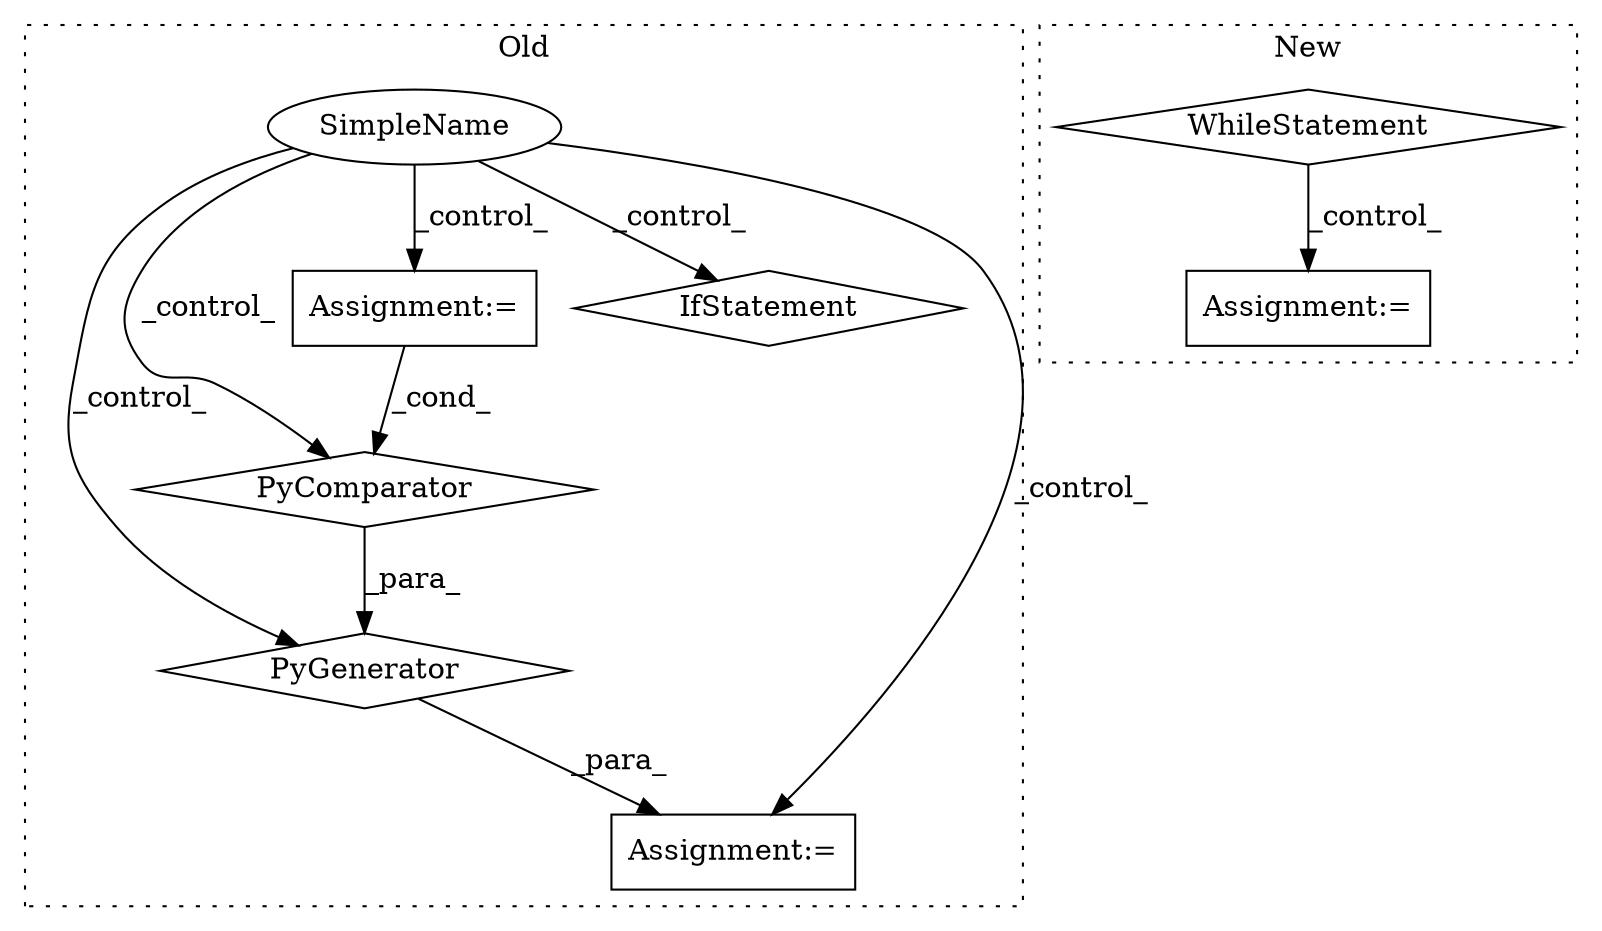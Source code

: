 digraph G {
subgraph cluster0 {
1 [label="PyGenerator" a="107" s="3243" l="174" shape="diamond"];
3 [label="PyComparator" a="113" s="3374" l="37" shape="diamond"];
5 [label="Assignment:=" a="7" s="3163" l="6" shape="box"];
6 [label="SimpleName" a="42" s="" l="" shape="ellipse"];
7 [label="IfStatement" a="25" s="3374" l="37" shape="diamond"];
8 [label="Assignment:=" a="7" s="3231" l="12" shape="box"];
label = "Old";
style="dotted";
}
subgraph cluster1 {
2 [label="WhileStatement" a="61" s="4067,4078" l="7,2" shape="diamond"];
4 [label="Assignment:=" a="7" s="4109" l="1" shape="box"];
label = "New";
style="dotted";
}
1 -> 8 [label="_para_"];
2 -> 4 [label="_control_"];
3 -> 1 [label="_para_"];
5 -> 3 [label="_cond_"];
6 -> 5 [label="_control_"];
6 -> 7 [label="_control_"];
6 -> 8 [label="_control_"];
6 -> 1 [label="_control_"];
6 -> 3 [label="_control_"];
}